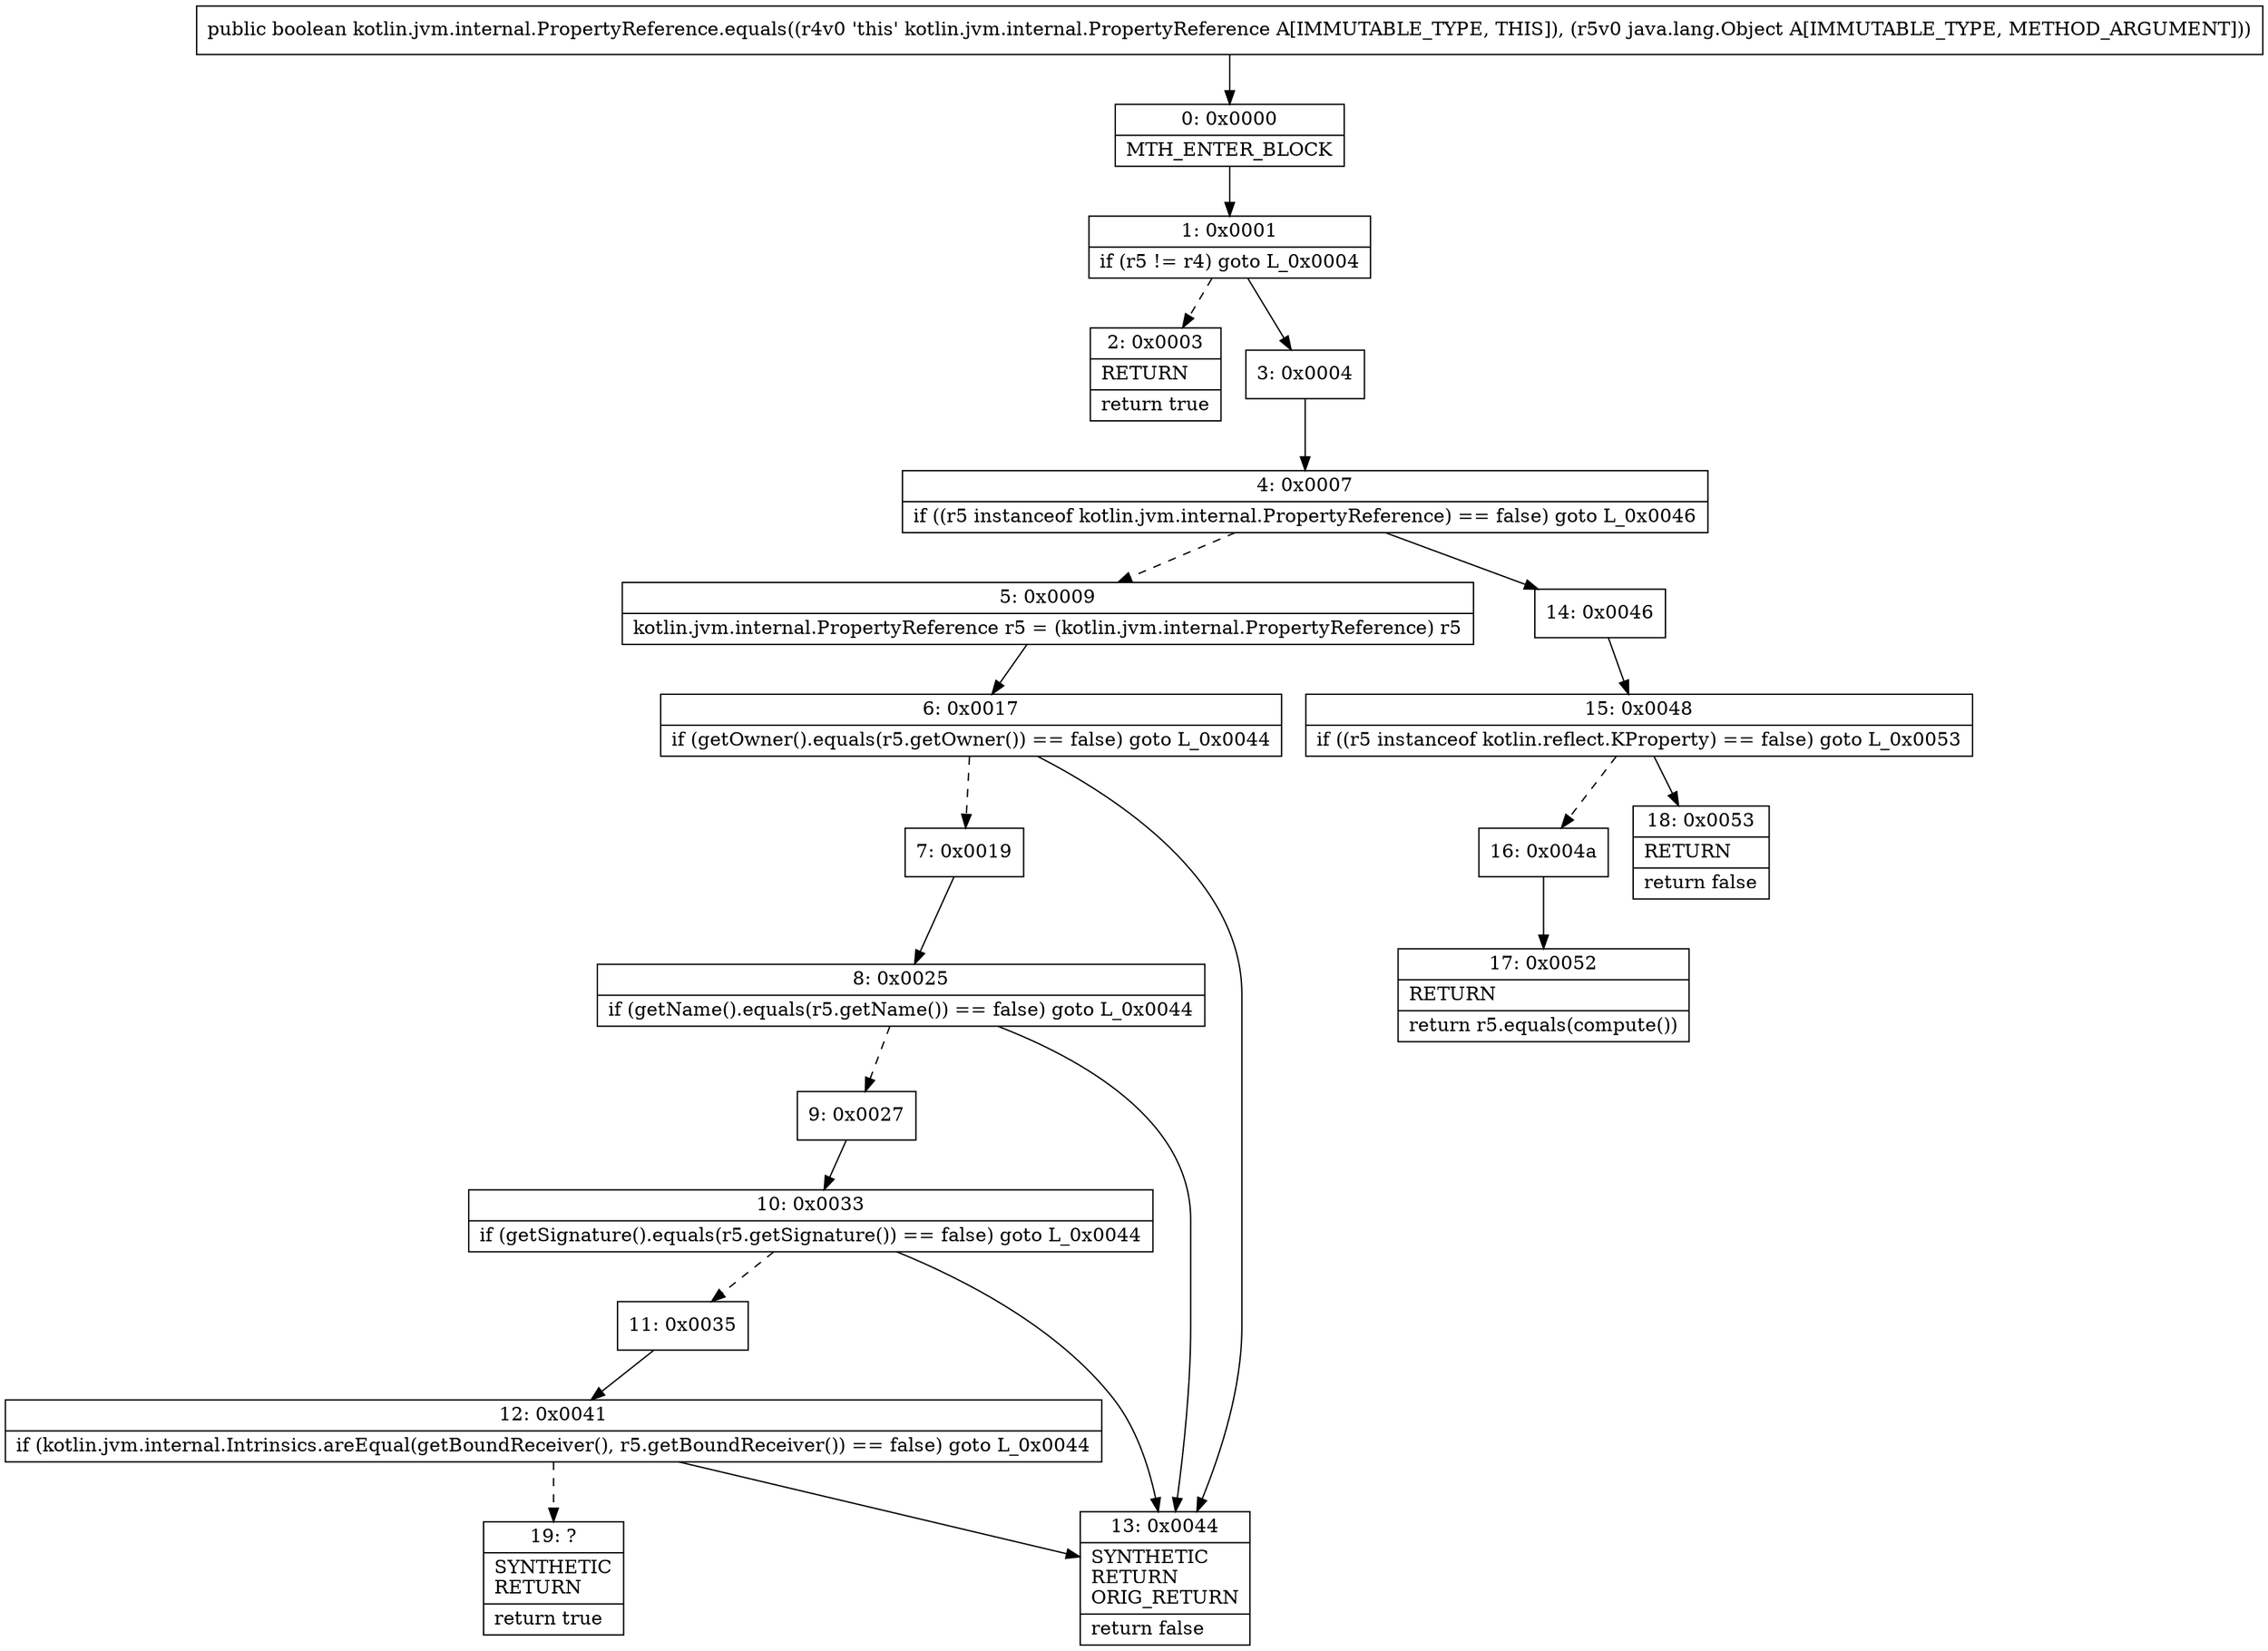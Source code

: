 digraph "CFG forkotlin.jvm.internal.PropertyReference.equals(Ljava\/lang\/Object;)Z" {
Node_0 [shape=record,label="{0\:\ 0x0000|MTH_ENTER_BLOCK\l}"];
Node_1 [shape=record,label="{1\:\ 0x0001|if (r5 != r4) goto L_0x0004\l}"];
Node_2 [shape=record,label="{2\:\ 0x0003|RETURN\l|return true\l}"];
Node_3 [shape=record,label="{3\:\ 0x0004}"];
Node_4 [shape=record,label="{4\:\ 0x0007|if ((r5 instanceof kotlin.jvm.internal.PropertyReference) == false) goto L_0x0046\l}"];
Node_5 [shape=record,label="{5\:\ 0x0009|kotlin.jvm.internal.PropertyReference r5 = (kotlin.jvm.internal.PropertyReference) r5\l}"];
Node_6 [shape=record,label="{6\:\ 0x0017|if (getOwner().equals(r5.getOwner()) == false) goto L_0x0044\l}"];
Node_7 [shape=record,label="{7\:\ 0x0019}"];
Node_8 [shape=record,label="{8\:\ 0x0025|if (getName().equals(r5.getName()) == false) goto L_0x0044\l}"];
Node_9 [shape=record,label="{9\:\ 0x0027}"];
Node_10 [shape=record,label="{10\:\ 0x0033|if (getSignature().equals(r5.getSignature()) == false) goto L_0x0044\l}"];
Node_11 [shape=record,label="{11\:\ 0x0035}"];
Node_12 [shape=record,label="{12\:\ 0x0041|if (kotlin.jvm.internal.Intrinsics.areEqual(getBoundReceiver(), r5.getBoundReceiver()) == false) goto L_0x0044\l}"];
Node_13 [shape=record,label="{13\:\ 0x0044|SYNTHETIC\lRETURN\lORIG_RETURN\l|return false\l}"];
Node_14 [shape=record,label="{14\:\ 0x0046}"];
Node_15 [shape=record,label="{15\:\ 0x0048|if ((r5 instanceof kotlin.reflect.KProperty) == false) goto L_0x0053\l}"];
Node_16 [shape=record,label="{16\:\ 0x004a}"];
Node_17 [shape=record,label="{17\:\ 0x0052|RETURN\l|return r5.equals(compute())\l}"];
Node_18 [shape=record,label="{18\:\ 0x0053|RETURN\l|return false\l}"];
Node_19 [shape=record,label="{19\:\ ?|SYNTHETIC\lRETURN\l|return true\l}"];
MethodNode[shape=record,label="{public boolean kotlin.jvm.internal.PropertyReference.equals((r4v0 'this' kotlin.jvm.internal.PropertyReference A[IMMUTABLE_TYPE, THIS]), (r5v0 java.lang.Object A[IMMUTABLE_TYPE, METHOD_ARGUMENT])) }"];
MethodNode -> Node_0;
Node_0 -> Node_1;
Node_1 -> Node_2[style=dashed];
Node_1 -> Node_3;
Node_3 -> Node_4;
Node_4 -> Node_5[style=dashed];
Node_4 -> Node_14;
Node_5 -> Node_6;
Node_6 -> Node_7[style=dashed];
Node_6 -> Node_13;
Node_7 -> Node_8;
Node_8 -> Node_9[style=dashed];
Node_8 -> Node_13;
Node_9 -> Node_10;
Node_10 -> Node_11[style=dashed];
Node_10 -> Node_13;
Node_11 -> Node_12;
Node_12 -> Node_13;
Node_12 -> Node_19[style=dashed];
Node_14 -> Node_15;
Node_15 -> Node_16[style=dashed];
Node_15 -> Node_18;
Node_16 -> Node_17;
}

